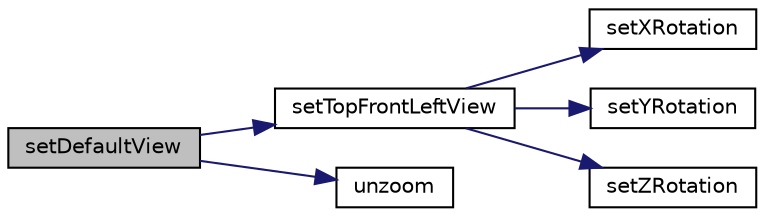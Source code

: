 digraph "setDefaultView"
{
  edge [fontname="Helvetica",fontsize="10",labelfontname="Helvetica",labelfontsize="10"];
  node [fontname="Helvetica",fontsize="10",shape=record];
  rankdir="LR";
  Node1 [label="setDefaultView",height=0.2,width=0.4,color="black", fillcolor="grey75", style="filled" fontcolor="black"];
  Node1 -> Node2 [color="midnightblue",fontsize="10",style="solid",fontname="Helvetica"];
  Node2 [label="setTopFrontLeftView",height=0.2,width=0.4,color="black", fillcolor="white", style="filled",URL="$class_g_l_widget.html#a89e09d2f1c3732f3bf3dc36334382571"];
  Node2 -> Node3 [color="midnightblue",fontsize="10",style="solid",fontname="Helvetica"];
  Node3 [label="setXRotation",height=0.2,width=0.4,color="black", fillcolor="white", style="filled",URL="$class_g_l_widget.html#a59cabf1708863e82bdfced18dc630e37"];
  Node2 -> Node4 [color="midnightblue",fontsize="10",style="solid",fontname="Helvetica"];
  Node4 [label="setYRotation",height=0.2,width=0.4,color="black", fillcolor="white", style="filled",URL="$class_g_l_widget.html#a38ddca1c05cad19158b0a88b172e857a"];
  Node2 -> Node5 [color="midnightblue",fontsize="10",style="solid",fontname="Helvetica"];
  Node5 [label="setZRotation",height=0.2,width=0.4,color="black", fillcolor="white", style="filled",URL="$class_g_l_widget.html#a6cb4ef9b53294acc68dd22f74cebfbe9"];
  Node1 -> Node6 [color="midnightblue",fontsize="10",style="solid",fontname="Helvetica"];
  Node6 [label="unzoom",height=0.2,width=0.4,color="black", fillcolor="white", style="filled",URL="$class_g_l_widget.html#aa237b3a0b0027c19064ca92640cf9480"];
}

